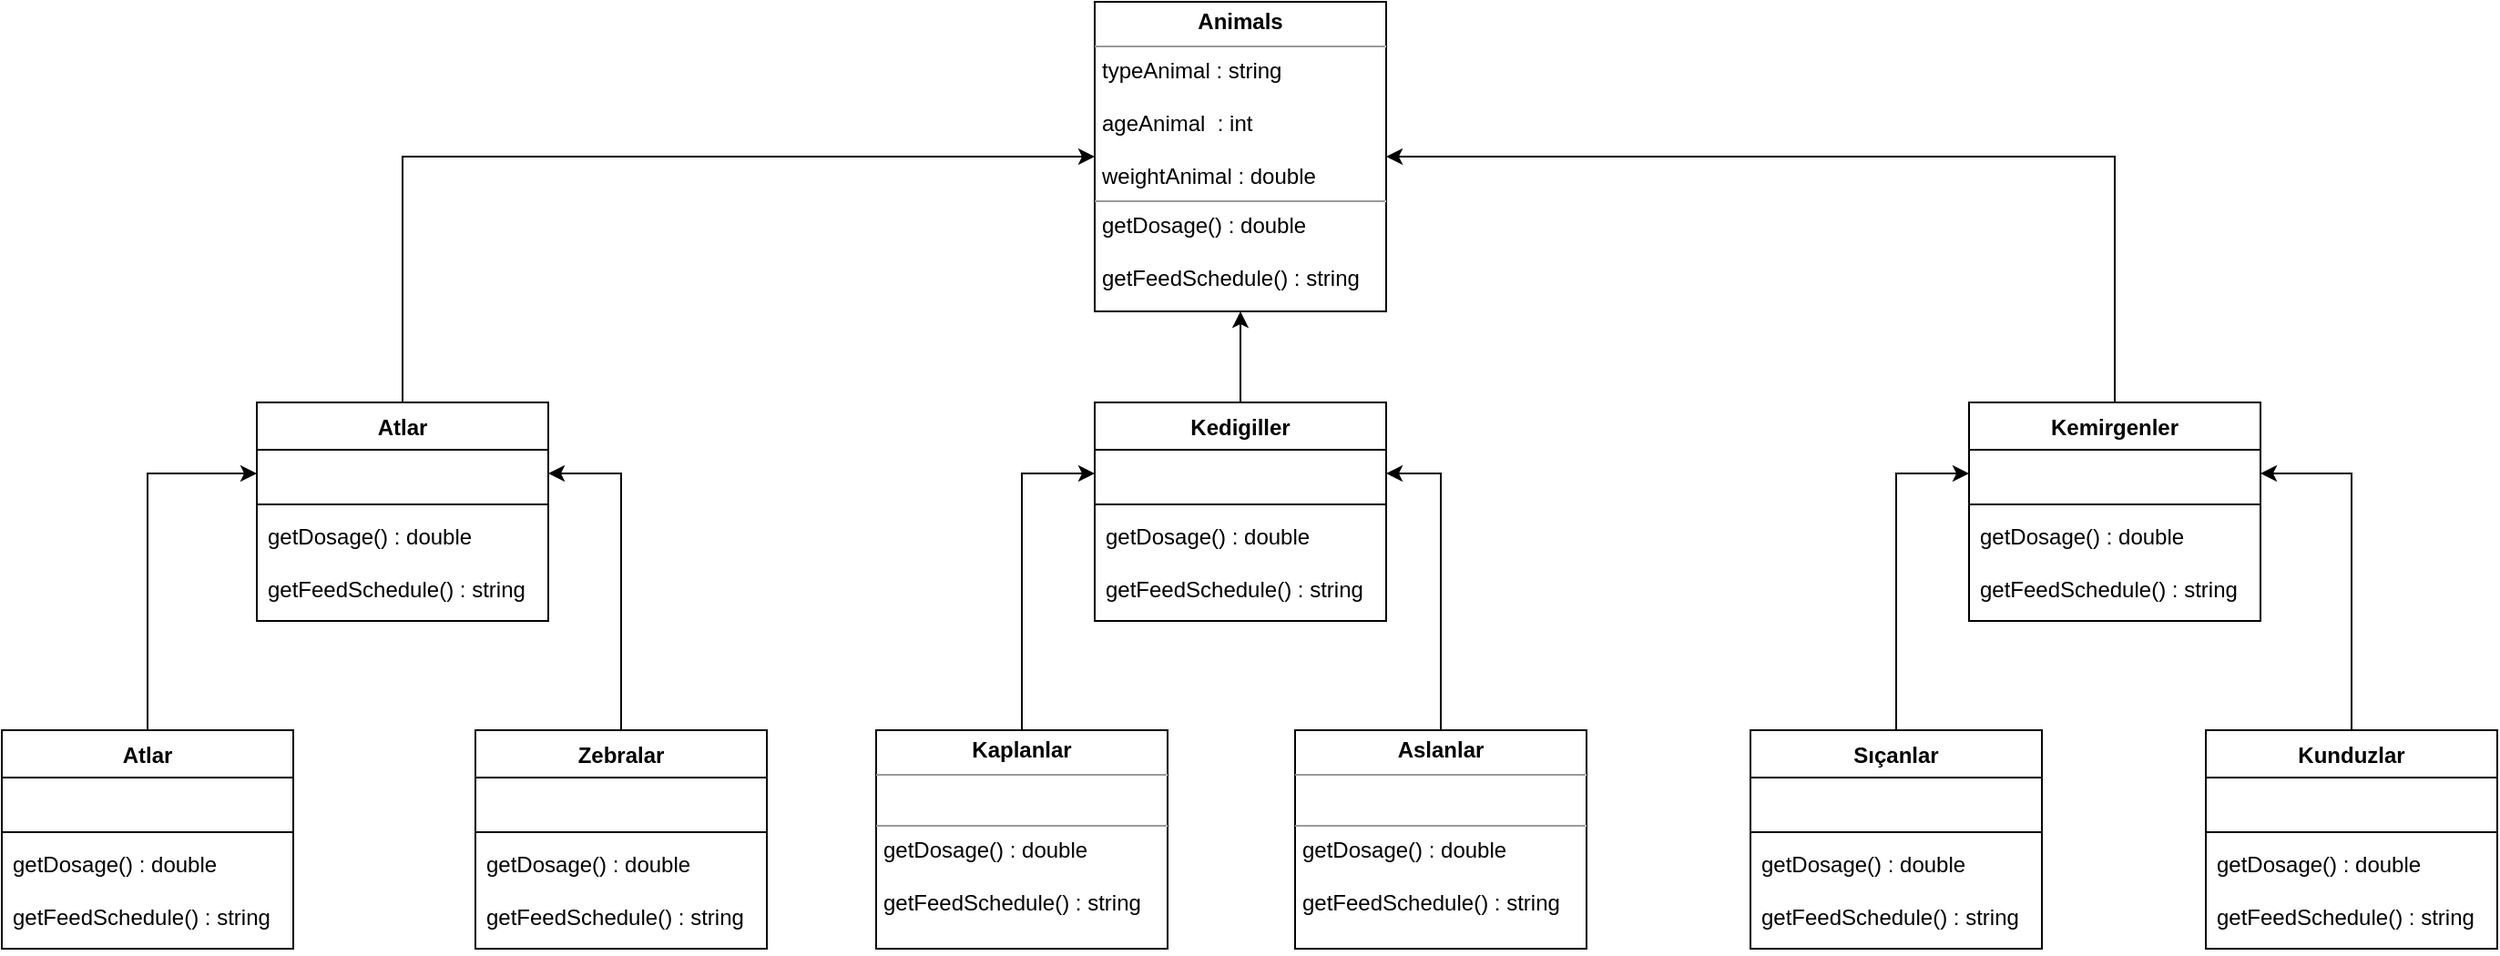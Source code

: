 <mxfile version="21.3.2" type="github">
  <diagram name="Sayfa -1" id="VoNHLiWqmRfX9Rv2xWHL">
    <mxGraphModel dx="2181" dy="745" grid="1" gridSize="10" guides="1" tooltips="1" connect="1" arrows="1" fold="1" page="1" pageScale="1" pageWidth="827" pageHeight="1169" math="0" shadow="0">
      <root>
        <mxCell id="0" />
        <mxCell id="1" parent="0" />
        <mxCell id="QrwNaZBl99SM35sy2vyK-33" value="&lt;p style=&quot;margin:0px;margin-top:4px;text-align:center;&quot;&gt;&lt;b&gt;Animals&lt;/b&gt;&lt;/p&gt;&lt;hr size=&quot;1&quot;&gt;&lt;p style=&quot;margin:0px;margin-left:4px;&quot;&gt;typeAnimal : string&lt;/p&gt;&lt;p style=&quot;margin:0px;margin-left:4px;&quot;&gt;&lt;br&gt;&lt;/p&gt;&lt;p style=&quot;margin:0px;margin-left:4px;&quot;&gt;ageAnimal&amp;nbsp; : int&lt;/p&gt;&lt;p style=&quot;margin:0px;margin-left:4px;&quot;&gt;&lt;br&gt;&lt;/p&gt;&lt;p style=&quot;margin:0px;margin-left:4px;&quot;&gt;weightAnimal : double&lt;/p&gt;&lt;hr size=&quot;1&quot;&gt;&lt;p style=&quot;margin:0px;margin-left:4px;&quot;&gt;getDosage() : double&lt;br style=&quot;border-color: var(--border-color);&quot;&gt;&lt;br style=&quot;border-color: var(--border-color);&quot;&gt;getFeedSchedule() : string&lt;br&gt;&lt;/p&gt;" style="verticalAlign=top;align=left;overflow=fill;fontSize=12;fontFamily=Helvetica;html=1;whiteSpace=wrap;" vertex="1" parent="1">
          <mxGeometry x="360" width="160" height="170" as="geometry" />
        </mxCell>
        <mxCell id="QrwNaZBl99SM35sy2vyK-106" style="edgeStyle=orthogonalEdgeStyle;rounded=0;orthogonalLoop=1;jettySize=auto;html=1;exitX=0.5;exitY=0;exitDx=0;exitDy=0;entryX=0;entryY=0.5;entryDx=0;entryDy=0;" edge="1" parent="1" source="QrwNaZBl99SM35sy2vyK-48" target="QrwNaZBl99SM35sy2vyK-79">
          <mxGeometry relative="1" as="geometry" />
        </mxCell>
        <mxCell id="QrwNaZBl99SM35sy2vyK-48" value="&lt;p style=&quot;margin:0px;margin-top:4px;text-align:center;&quot;&gt;&lt;b&gt;Kaplanlar&lt;/b&gt;&lt;/p&gt;&lt;hr size=&quot;1&quot;&gt;&lt;p style=&quot;margin:0px;margin-left:4px;&quot;&gt;&amp;nbsp; &amp;nbsp;&lt;/p&gt;&lt;hr size=&quot;1&quot;&gt;&lt;p style=&quot;margin:0px;margin-left:4px;&quot;&gt;getDosage() : double&lt;/p&gt;&lt;p style=&quot;margin:0px;margin-left:4px;&quot;&gt;&lt;br&gt;&lt;/p&gt;&lt;p style=&quot;margin:0px;margin-left:4px;&quot;&gt;getFeedSchedule() : string&lt;/p&gt;" style="verticalAlign=top;align=left;overflow=fill;fontSize=12;fontFamily=Helvetica;html=1;whiteSpace=wrap;" vertex="1" parent="1">
          <mxGeometry x="240" y="400" width="160" height="120" as="geometry" />
        </mxCell>
        <mxCell id="QrwNaZBl99SM35sy2vyK-101" style="edgeStyle=orthogonalEdgeStyle;rounded=0;orthogonalLoop=1;jettySize=auto;html=1;exitX=0.5;exitY=0;exitDx=0;exitDy=0;entryX=0;entryY=0.5;entryDx=0;entryDy=0;" edge="1" parent="1" source="QrwNaZBl99SM35sy2vyK-53" target="QrwNaZBl99SM35sy2vyK-75">
          <mxGeometry relative="1" as="geometry" />
        </mxCell>
        <mxCell id="QrwNaZBl99SM35sy2vyK-53" value="Atlar" style="swimlane;fontStyle=1;align=center;verticalAlign=top;childLayout=stackLayout;horizontal=1;startSize=26;horizontalStack=0;resizeParent=1;resizeParentMax=0;resizeLast=0;collapsible=1;marginBottom=0;whiteSpace=wrap;html=1;" vertex="1" parent="1">
          <mxGeometry x="-240" y="400" width="160" height="120" as="geometry" />
        </mxCell>
        <mxCell id="QrwNaZBl99SM35sy2vyK-54" value="&amp;nbsp;&amp;nbsp;" style="text;strokeColor=none;fillColor=none;align=left;verticalAlign=top;spacingLeft=4;spacingRight=4;overflow=hidden;rotatable=0;points=[[0,0.5],[1,0.5]];portConstraint=eastwest;whiteSpace=wrap;html=1;" vertex="1" parent="QrwNaZBl99SM35sy2vyK-53">
          <mxGeometry y="26" width="160" height="26" as="geometry" />
        </mxCell>
        <mxCell id="QrwNaZBl99SM35sy2vyK-55" value="" style="line;strokeWidth=1;fillColor=none;align=left;verticalAlign=middle;spacingTop=-1;spacingLeft=3;spacingRight=3;rotatable=0;labelPosition=right;points=[];portConstraint=eastwest;strokeColor=inherit;" vertex="1" parent="QrwNaZBl99SM35sy2vyK-53">
          <mxGeometry y="52" width="160" height="8" as="geometry" />
        </mxCell>
        <mxCell id="QrwNaZBl99SM35sy2vyK-56" value="getDosage() : double&lt;br&gt;&lt;br&gt;getFeedSchedule() : string" style="text;strokeColor=none;fillColor=none;align=left;verticalAlign=top;spacingLeft=4;spacingRight=4;overflow=hidden;rotatable=0;points=[[0,0.5],[1,0.5]];portConstraint=eastwest;whiteSpace=wrap;html=1;" vertex="1" parent="QrwNaZBl99SM35sy2vyK-53">
          <mxGeometry y="60" width="160" height="60" as="geometry" />
        </mxCell>
        <mxCell id="QrwNaZBl99SM35sy2vyK-103" style="edgeStyle=orthogonalEdgeStyle;rounded=0;orthogonalLoop=1;jettySize=auto;html=1;exitX=0.5;exitY=0;exitDx=0;exitDy=0;entryX=1;entryY=0.5;entryDx=0;entryDy=0;" edge="1" parent="1" source="QrwNaZBl99SM35sy2vyK-61" target="QrwNaZBl99SM35sy2vyK-75">
          <mxGeometry relative="1" as="geometry" />
        </mxCell>
        <mxCell id="QrwNaZBl99SM35sy2vyK-61" value="Zebralar" style="swimlane;fontStyle=1;align=center;verticalAlign=top;childLayout=stackLayout;horizontal=1;startSize=26;horizontalStack=0;resizeParent=1;resizeParentMax=0;resizeLast=0;collapsible=1;marginBottom=0;whiteSpace=wrap;html=1;" vertex="1" parent="1">
          <mxGeometry x="20" y="400" width="160" height="120" as="geometry" />
        </mxCell>
        <mxCell id="QrwNaZBl99SM35sy2vyK-62" value="&amp;nbsp; &amp;nbsp;" style="text;strokeColor=none;fillColor=none;align=left;verticalAlign=top;spacingLeft=4;spacingRight=4;overflow=hidden;rotatable=0;points=[[0,0.5],[1,0.5]];portConstraint=eastwest;whiteSpace=wrap;html=1;" vertex="1" parent="QrwNaZBl99SM35sy2vyK-61">
          <mxGeometry y="26" width="160" height="26" as="geometry" />
        </mxCell>
        <mxCell id="QrwNaZBl99SM35sy2vyK-63" value="" style="line;strokeWidth=1;fillColor=none;align=left;verticalAlign=middle;spacingTop=-1;spacingLeft=3;spacingRight=3;rotatable=0;labelPosition=right;points=[];portConstraint=eastwest;strokeColor=inherit;" vertex="1" parent="QrwNaZBl99SM35sy2vyK-61">
          <mxGeometry y="52" width="160" height="8" as="geometry" />
        </mxCell>
        <mxCell id="QrwNaZBl99SM35sy2vyK-64" value="getDosage() : double&lt;br&gt;&lt;br&gt;getFeedSchedule() : string" style="text;strokeColor=none;fillColor=none;align=left;verticalAlign=top;spacingLeft=4;spacingRight=4;overflow=hidden;rotatable=0;points=[[0,0.5],[1,0.5]];portConstraint=eastwest;whiteSpace=wrap;html=1;" vertex="1" parent="QrwNaZBl99SM35sy2vyK-61">
          <mxGeometry y="60" width="160" height="60" as="geometry" />
        </mxCell>
        <mxCell id="QrwNaZBl99SM35sy2vyK-107" style="edgeStyle=orthogonalEdgeStyle;rounded=0;orthogonalLoop=1;jettySize=auto;html=1;exitX=0.5;exitY=0;exitDx=0;exitDy=0;" edge="1" parent="1" source="QrwNaZBl99SM35sy2vyK-73" target="QrwNaZBl99SM35sy2vyK-79">
          <mxGeometry relative="1" as="geometry" />
        </mxCell>
        <mxCell id="QrwNaZBl99SM35sy2vyK-73" value="&lt;p style=&quot;margin:0px;margin-top:4px;text-align:center;&quot;&gt;&lt;b&gt;Aslanlar&lt;/b&gt;&lt;/p&gt;&lt;hr size=&quot;1&quot;&gt;&lt;p style=&quot;margin:0px;margin-left:4px;&quot;&gt;&amp;nbsp; &amp;nbsp;&lt;/p&gt;&lt;hr size=&quot;1&quot;&gt;&lt;p style=&quot;margin:0px;margin-left:4px;&quot;&gt;getDosage() : double&lt;/p&gt;&lt;p style=&quot;margin:0px;margin-left:4px;&quot;&gt;&lt;br&gt;&lt;/p&gt;&lt;p style=&quot;margin:0px;margin-left:4px;&quot;&gt;getFeedSchedule() : string&lt;/p&gt;" style="verticalAlign=top;align=left;overflow=fill;fontSize=12;fontFamily=Helvetica;html=1;whiteSpace=wrap;" vertex="1" parent="1">
          <mxGeometry x="470" y="400" width="160" height="120" as="geometry" />
        </mxCell>
        <mxCell id="QrwNaZBl99SM35sy2vyK-104" style="edgeStyle=orthogonalEdgeStyle;rounded=0;orthogonalLoop=1;jettySize=auto;html=1;exitX=0.5;exitY=0;exitDx=0;exitDy=0;entryX=0;entryY=0.5;entryDx=0;entryDy=0;" edge="1" parent="1" source="QrwNaZBl99SM35sy2vyK-74" target="QrwNaZBl99SM35sy2vyK-33">
          <mxGeometry relative="1" as="geometry" />
        </mxCell>
        <mxCell id="QrwNaZBl99SM35sy2vyK-74" value="Atlar" style="swimlane;fontStyle=1;align=center;verticalAlign=top;childLayout=stackLayout;horizontal=1;startSize=26;horizontalStack=0;resizeParent=1;resizeParentMax=0;resizeLast=0;collapsible=1;marginBottom=0;whiteSpace=wrap;html=1;" vertex="1" parent="1">
          <mxGeometry x="-100" y="220" width="160" height="120" as="geometry" />
        </mxCell>
        <mxCell id="QrwNaZBl99SM35sy2vyK-75" value="&amp;nbsp;&amp;nbsp;" style="text;strokeColor=none;fillColor=none;align=left;verticalAlign=top;spacingLeft=4;spacingRight=4;overflow=hidden;rotatable=0;points=[[0,0.5],[1,0.5]];portConstraint=eastwest;whiteSpace=wrap;html=1;" vertex="1" parent="QrwNaZBl99SM35sy2vyK-74">
          <mxGeometry y="26" width="160" height="26" as="geometry" />
        </mxCell>
        <mxCell id="QrwNaZBl99SM35sy2vyK-76" value="" style="line;strokeWidth=1;fillColor=none;align=left;verticalAlign=middle;spacingTop=-1;spacingLeft=3;spacingRight=3;rotatable=0;labelPosition=right;points=[];portConstraint=eastwest;strokeColor=inherit;" vertex="1" parent="QrwNaZBl99SM35sy2vyK-74">
          <mxGeometry y="52" width="160" height="8" as="geometry" />
        </mxCell>
        <mxCell id="QrwNaZBl99SM35sy2vyK-77" value="getDosage() : double&lt;br&gt;&lt;br&gt;getFeedSchedule() : string" style="text;strokeColor=none;fillColor=none;align=left;verticalAlign=top;spacingLeft=4;spacingRight=4;overflow=hidden;rotatable=0;points=[[0,0.5],[1,0.5]];portConstraint=eastwest;whiteSpace=wrap;html=1;" vertex="1" parent="QrwNaZBl99SM35sy2vyK-74">
          <mxGeometry y="60" width="160" height="60" as="geometry" />
        </mxCell>
        <mxCell id="QrwNaZBl99SM35sy2vyK-94" value="" style="edgeStyle=orthogonalEdgeStyle;rounded=0;orthogonalLoop=1;jettySize=auto;html=1;" edge="1" parent="1" source="QrwNaZBl99SM35sy2vyK-78" target="QrwNaZBl99SM35sy2vyK-33">
          <mxGeometry relative="1" as="geometry" />
        </mxCell>
        <mxCell id="QrwNaZBl99SM35sy2vyK-78" value="Kedigiller" style="swimlane;fontStyle=1;align=center;verticalAlign=top;childLayout=stackLayout;horizontal=1;startSize=26;horizontalStack=0;resizeParent=1;resizeParentMax=0;resizeLast=0;collapsible=1;marginBottom=0;whiteSpace=wrap;html=1;" vertex="1" parent="1">
          <mxGeometry x="360" y="220" width="160" height="120" as="geometry" />
        </mxCell>
        <mxCell id="QrwNaZBl99SM35sy2vyK-79" value="&amp;nbsp;&amp;nbsp;" style="text;strokeColor=none;fillColor=none;align=left;verticalAlign=top;spacingLeft=4;spacingRight=4;overflow=hidden;rotatable=0;points=[[0,0.5],[1,0.5]];portConstraint=eastwest;whiteSpace=wrap;html=1;" vertex="1" parent="QrwNaZBl99SM35sy2vyK-78">
          <mxGeometry y="26" width="160" height="26" as="geometry" />
        </mxCell>
        <mxCell id="QrwNaZBl99SM35sy2vyK-80" value="" style="line;strokeWidth=1;fillColor=none;align=left;verticalAlign=middle;spacingTop=-1;spacingLeft=3;spacingRight=3;rotatable=0;labelPosition=right;points=[];portConstraint=eastwest;strokeColor=inherit;" vertex="1" parent="QrwNaZBl99SM35sy2vyK-78">
          <mxGeometry y="52" width="160" height="8" as="geometry" />
        </mxCell>
        <mxCell id="QrwNaZBl99SM35sy2vyK-81" value="getDosage() : double&lt;br&gt;&lt;br&gt;getFeedSchedule() : string" style="text;strokeColor=none;fillColor=none;align=left;verticalAlign=top;spacingLeft=4;spacingRight=4;overflow=hidden;rotatable=0;points=[[0,0.5],[1,0.5]];portConstraint=eastwest;whiteSpace=wrap;html=1;" vertex="1" parent="QrwNaZBl99SM35sy2vyK-78">
          <mxGeometry y="60" width="160" height="60" as="geometry" />
        </mxCell>
        <mxCell id="QrwNaZBl99SM35sy2vyK-105" style="edgeStyle=orthogonalEdgeStyle;rounded=0;orthogonalLoop=1;jettySize=auto;html=1;exitX=0.5;exitY=0;exitDx=0;exitDy=0;entryX=1;entryY=0.5;entryDx=0;entryDy=0;" edge="1" parent="1" source="QrwNaZBl99SM35sy2vyK-82" target="QrwNaZBl99SM35sy2vyK-33">
          <mxGeometry relative="1" as="geometry" />
        </mxCell>
        <mxCell id="QrwNaZBl99SM35sy2vyK-82" value="Kemirgenler" style="swimlane;fontStyle=1;align=center;verticalAlign=top;childLayout=stackLayout;horizontal=1;startSize=26;horizontalStack=0;resizeParent=1;resizeParentMax=0;resizeLast=0;collapsible=1;marginBottom=0;whiteSpace=wrap;html=1;" vertex="1" parent="1">
          <mxGeometry x="840" y="220" width="160" height="120" as="geometry" />
        </mxCell>
        <mxCell id="QrwNaZBl99SM35sy2vyK-83" value="&amp;nbsp;&amp;nbsp;" style="text;strokeColor=none;fillColor=none;align=left;verticalAlign=top;spacingLeft=4;spacingRight=4;overflow=hidden;rotatable=0;points=[[0,0.5],[1,0.5]];portConstraint=eastwest;whiteSpace=wrap;html=1;" vertex="1" parent="QrwNaZBl99SM35sy2vyK-82">
          <mxGeometry y="26" width="160" height="26" as="geometry" />
        </mxCell>
        <mxCell id="QrwNaZBl99SM35sy2vyK-84" value="" style="line;strokeWidth=1;fillColor=none;align=left;verticalAlign=middle;spacingTop=-1;spacingLeft=3;spacingRight=3;rotatable=0;labelPosition=right;points=[];portConstraint=eastwest;strokeColor=inherit;" vertex="1" parent="QrwNaZBl99SM35sy2vyK-82">
          <mxGeometry y="52" width="160" height="8" as="geometry" />
        </mxCell>
        <mxCell id="QrwNaZBl99SM35sy2vyK-85" value="getDosage() : double&lt;br&gt;&lt;br&gt;getFeedSchedule() : string" style="text;strokeColor=none;fillColor=none;align=left;verticalAlign=top;spacingLeft=4;spacingRight=4;overflow=hidden;rotatable=0;points=[[0,0.5],[1,0.5]];portConstraint=eastwest;whiteSpace=wrap;html=1;" vertex="1" parent="QrwNaZBl99SM35sy2vyK-82">
          <mxGeometry y="60" width="160" height="60" as="geometry" />
        </mxCell>
        <mxCell id="QrwNaZBl99SM35sy2vyK-108" style="edgeStyle=orthogonalEdgeStyle;rounded=0;orthogonalLoop=1;jettySize=auto;html=1;exitX=0.5;exitY=0;exitDx=0;exitDy=0;entryX=0;entryY=0.5;entryDx=0;entryDy=0;" edge="1" parent="1" source="QrwNaZBl99SM35sy2vyK-86" target="QrwNaZBl99SM35sy2vyK-83">
          <mxGeometry relative="1" as="geometry" />
        </mxCell>
        <mxCell id="QrwNaZBl99SM35sy2vyK-86" value="Sıçanlar" style="swimlane;fontStyle=1;align=center;verticalAlign=top;childLayout=stackLayout;horizontal=1;startSize=26;horizontalStack=0;resizeParent=1;resizeParentMax=0;resizeLast=0;collapsible=1;marginBottom=0;whiteSpace=wrap;html=1;" vertex="1" parent="1">
          <mxGeometry x="720" y="400" width="160" height="120" as="geometry" />
        </mxCell>
        <mxCell id="QrwNaZBl99SM35sy2vyK-87" value="&amp;nbsp;&amp;nbsp;" style="text;strokeColor=none;fillColor=none;align=left;verticalAlign=top;spacingLeft=4;spacingRight=4;overflow=hidden;rotatable=0;points=[[0,0.5],[1,0.5]];portConstraint=eastwest;whiteSpace=wrap;html=1;" vertex="1" parent="QrwNaZBl99SM35sy2vyK-86">
          <mxGeometry y="26" width="160" height="26" as="geometry" />
        </mxCell>
        <mxCell id="QrwNaZBl99SM35sy2vyK-88" value="" style="line;strokeWidth=1;fillColor=none;align=left;verticalAlign=middle;spacingTop=-1;spacingLeft=3;spacingRight=3;rotatable=0;labelPosition=right;points=[];portConstraint=eastwest;strokeColor=inherit;" vertex="1" parent="QrwNaZBl99SM35sy2vyK-86">
          <mxGeometry y="52" width="160" height="8" as="geometry" />
        </mxCell>
        <mxCell id="QrwNaZBl99SM35sy2vyK-89" value="getDosage() : double&lt;br&gt;&lt;br&gt;getFeedSchedule() : string" style="text;strokeColor=none;fillColor=none;align=left;verticalAlign=top;spacingLeft=4;spacingRight=4;overflow=hidden;rotatable=0;points=[[0,0.5],[1,0.5]];portConstraint=eastwest;whiteSpace=wrap;html=1;" vertex="1" parent="QrwNaZBl99SM35sy2vyK-86">
          <mxGeometry y="60" width="160" height="60" as="geometry" />
        </mxCell>
        <mxCell id="QrwNaZBl99SM35sy2vyK-109" style="edgeStyle=orthogonalEdgeStyle;rounded=0;orthogonalLoop=1;jettySize=auto;html=1;exitX=0.5;exitY=0;exitDx=0;exitDy=0;entryX=1;entryY=0.5;entryDx=0;entryDy=0;" edge="1" parent="1" source="QrwNaZBl99SM35sy2vyK-90" target="QrwNaZBl99SM35sy2vyK-83">
          <mxGeometry relative="1" as="geometry" />
        </mxCell>
        <mxCell id="QrwNaZBl99SM35sy2vyK-90" value="Kunduzlar" style="swimlane;fontStyle=1;align=center;verticalAlign=top;childLayout=stackLayout;horizontal=1;startSize=26;horizontalStack=0;resizeParent=1;resizeParentMax=0;resizeLast=0;collapsible=1;marginBottom=0;whiteSpace=wrap;html=1;" vertex="1" parent="1">
          <mxGeometry x="970" y="400" width="160" height="120" as="geometry" />
        </mxCell>
        <mxCell id="QrwNaZBl99SM35sy2vyK-91" value="&amp;nbsp;&amp;nbsp;" style="text;strokeColor=none;fillColor=none;align=left;verticalAlign=top;spacingLeft=4;spacingRight=4;overflow=hidden;rotatable=0;points=[[0,0.5],[1,0.5]];portConstraint=eastwest;whiteSpace=wrap;html=1;" vertex="1" parent="QrwNaZBl99SM35sy2vyK-90">
          <mxGeometry y="26" width="160" height="26" as="geometry" />
        </mxCell>
        <mxCell id="QrwNaZBl99SM35sy2vyK-92" value="" style="line;strokeWidth=1;fillColor=none;align=left;verticalAlign=middle;spacingTop=-1;spacingLeft=3;spacingRight=3;rotatable=0;labelPosition=right;points=[];portConstraint=eastwest;strokeColor=inherit;" vertex="1" parent="QrwNaZBl99SM35sy2vyK-90">
          <mxGeometry y="52" width="160" height="8" as="geometry" />
        </mxCell>
        <mxCell id="QrwNaZBl99SM35sy2vyK-93" value="getDosage() : double&lt;br&gt;&lt;br&gt;getFeedSchedule() : string" style="text;strokeColor=none;fillColor=none;align=left;verticalAlign=top;spacingLeft=4;spacingRight=4;overflow=hidden;rotatable=0;points=[[0,0.5],[1,0.5]];portConstraint=eastwest;whiteSpace=wrap;html=1;" vertex="1" parent="QrwNaZBl99SM35sy2vyK-90">
          <mxGeometry y="60" width="160" height="60" as="geometry" />
        </mxCell>
      </root>
    </mxGraphModel>
  </diagram>
</mxfile>
